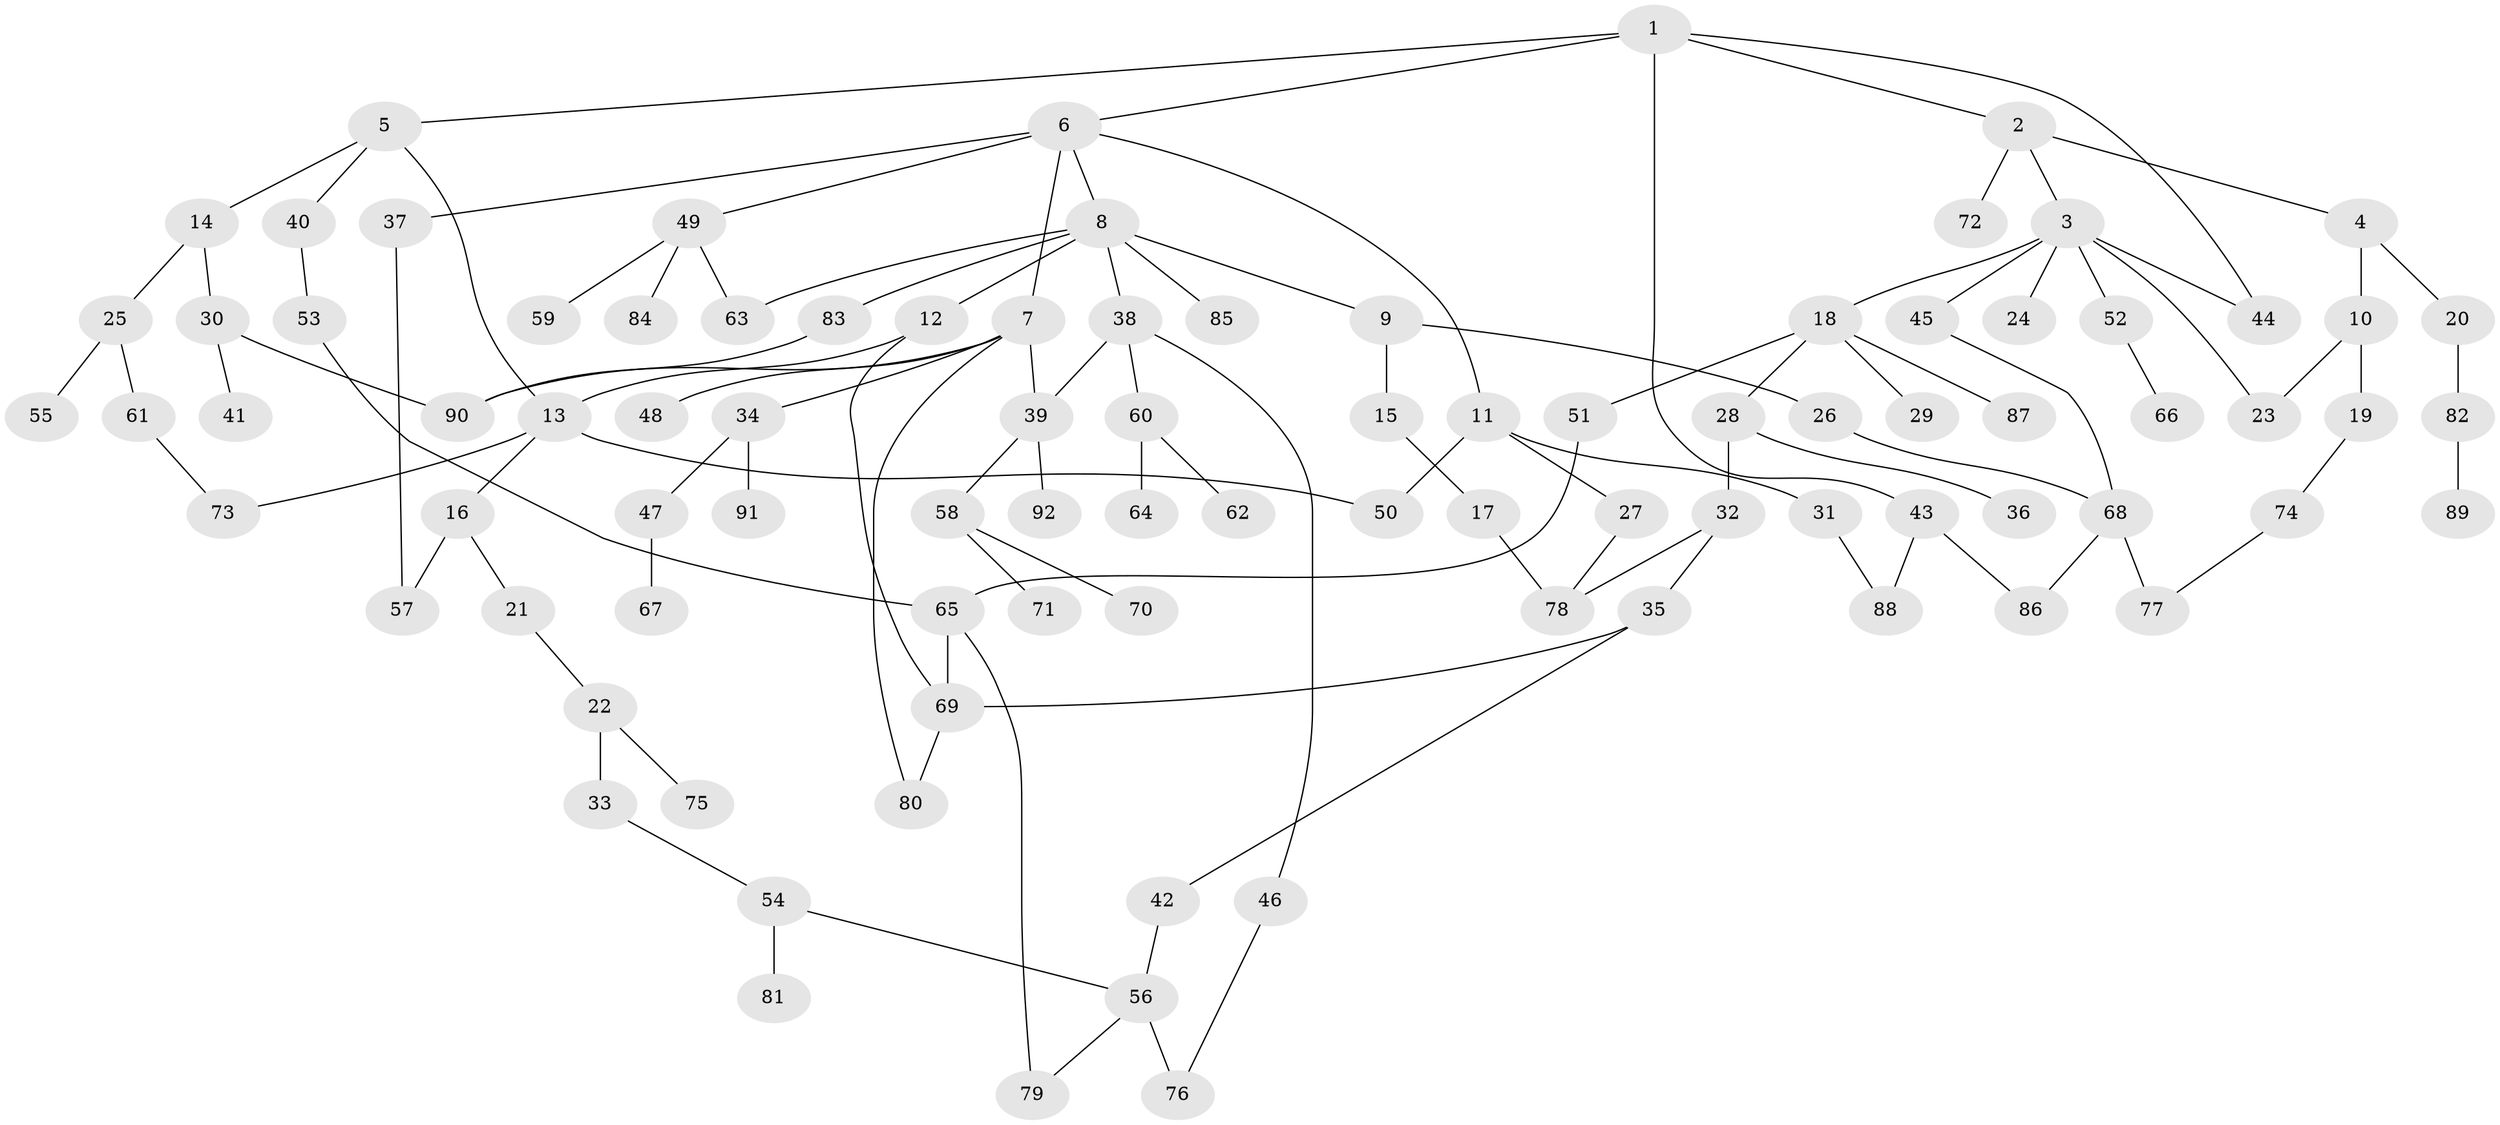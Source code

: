 // original degree distribution, {5: 0.03875968992248062, 8: 0.015503875968992248, 3: 0.13178294573643412, 4: 0.12403100775193798, 6: 0.015503875968992248, 7: 0.007751937984496124, 2: 0.3178294573643411, 1: 0.3488372093023256}
// Generated by graph-tools (version 1.1) at 2025/48/03/04/25 22:48:41]
// undirected, 92 vertices, 114 edges
graph export_dot {
  node [color=gray90,style=filled];
  1;
  2;
  3;
  4;
  5;
  6;
  7;
  8;
  9;
  10;
  11;
  12;
  13;
  14;
  15;
  16;
  17;
  18;
  19;
  20;
  21;
  22;
  23;
  24;
  25;
  26;
  27;
  28;
  29;
  30;
  31;
  32;
  33;
  34;
  35;
  36;
  37;
  38;
  39;
  40;
  41;
  42;
  43;
  44;
  45;
  46;
  47;
  48;
  49;
  50;
  51;
  52;
  53;
  54;
  55;
  56;
  57;
  58;
  59;
  60;
  61;
  62;
  63;
  64;
  65;
  66;
  67;
  68;
  69;
  70;
  71;
  72;
  73;
  74;
  75;
  76;
  77;
  78;
  79;
  80;
  81;
  82;
  83;
  84;
  85;
  86;
  87;
  88;
  89;
  90;
  91;
  92;
  1 -- 2 [weight=1.0];
  1 -- 5 [weight=1.0];
  1 -- 6 [weight=1.0];
  1 -- 43 [weight=1.0];
  1 -- 44 [weight=1.0];
  2 -- 3 [weight=1.0];
  2 -- 4 [weight=1.0];
  2 -- 72 [weight=1.0];
  3 -- 18 [weight=1.0];
  3 -- 23 [weight=1.0];
  3 -- 24 [weight=1.0];
  3 -- 44 [weight=1.0];
  3 -- 45 [weight=1.0];
  3 -- 52 [weight=1.0];
  4 -- 10 [weight=1.0];
  4 -- 20 [weight=1.0];
  5 -- 13 [weight=1.0];
  5 -- 14 [weight=1.0];
  5 -- 40 [weight=1.0];
  6 -- 7 [weight=1.0];
  6 -- 8 [weight=1.0];
  6 -- 11 [weight=1.0];
  6 -- 37 [weight=1.0];
  6 -- 49 [weight=1.0];
  7 -- 34 [weight=1.0];
  7 -- 39 [weight=1.0];
  7 -- 48 [weight=1.0];
  7 -- 80 [weight=1.0];
  7 -- 90 [weight=1.0];
  8 -- 9 [weight=1.0];
  8 -- 12 [weight=1.0];
  8 -- 38 [weight=1.0];
  8 -- 63 [weight=1.0];
  8 -- 83 [weight=1.0];
  8 -- 85 [weight=1.0];
  9 -- 15 [weight=1.0];
  9 -- 26 [weight=1.0];
  10 -- 19 [weight=1.0];
  10 -- 23 [weight=1.0];
  11 -- 27 [weight=1.0];
  11 -- 31 [weight=1.0];
  11 -- 50 [weight=1.0];
  12 -- 13 [weight=1.0];
  12 -- 69 [weight=1.0];
  13 -- 16 [weight=1.0];
  13 -- 50 [weight=1.0];
  13 -- 73 [weight=1.0];
  14 -- 25 [weight=1.0];
  14 -- 30 [weight=1.0];
  15 -- 17 [weight=1.0];
  16 -- 21 [weight=1.0];
  16 -- 57 [weight=1.0];
  17 -- 78 [weight=1.0];
  18 -- 28 [weight=1.0];
  18 -- 29 [weight=1.0];
  18 -- 51 [weight=1.0];
  18 -- 87 [weight=1.0];
  19 -- 74 [weight=1.0];
  20 -- 82 [weight=1.0];
  21 -- 22 [weight=1.0];
  22 -- 33 [weight=1.0];
  22 -- 75 [weight=1.0];
  25 -- 55 [weight=1.0];
  25 -- 61 [weight=1.0];
  26 -- 68 [weight=1.0];
  27 -- 78 [weight=1.0];
  28 -- 32 [weight=1.0];
  28 -- 36 [weight=1.0];
  30 -- 41 [weight=1.0];
  30 -- 90 [weight=1.0];
  31 -- 88 [weight=1.0];
  32 -- 35 [weight=1.0];
  32 -- 78 [weight=1.0];
  33 -- 54 [weight=1.0];
  34 -- 47 [weight=1.0];
  34 -- 91 [weight=1.0];
  35 -- 42 [weight=1.0];
  35 -- 69 [weight=1.0];
  37 -- 57 [weight=1.0];
  38 -- 39 [weight=1.0];
  38 -- 46 [weight=1.0];
  38 -- 60 [weight=1.0];
  39 -- 58 [weight=1.0];
  39 -- 92 [weight=1.0];
  40 -- 53 [weight=1.0];
  42 -- 56 [weight=1.0];
  43 -- 86 [weight=1.0];
  43 -- 88 [weight=1.0];
  45 -- 68 [weight=1.0];
  46 -- 76 [weight=1.0];
  47 -- 67 [weight=1.0];
  49 -- 59 [weight=1.0];
  49 -- 63 [weight=1.0];
  49 -- 84 [weight=1.0];
  51 -- 65 [weight=1.0];
  52 -- 66 [weight=1.0];
  53 -- 65 [weight=1.0];
  54 -- 56 [weight=1.0];
  54 -- 81 [weight=1.0];
  56 -- 76 [weight=1.0];
  56 -- 79 [weight=1.0];
  58 -- 70 [weight=1.0];
  58 -- 71 [weight=1.0];
  60 -- 62 [weight=1.0];
  60 -- 64 [weight=1.0];
  61 -- 73 [weight=1.0];
  65 -- 69 [weight=1.0];
  65 -- 79 [weight=1.0];
  68 -- 77 [weight=1.0];
  68 -- 86 [weight=1.0];
  69 -- 80 [weight=1.0];
  74 -- 77 [weight=1.0];
  82 -- 89 [weight=1.0];
  83 -- 90 [weight=1.0];
}
